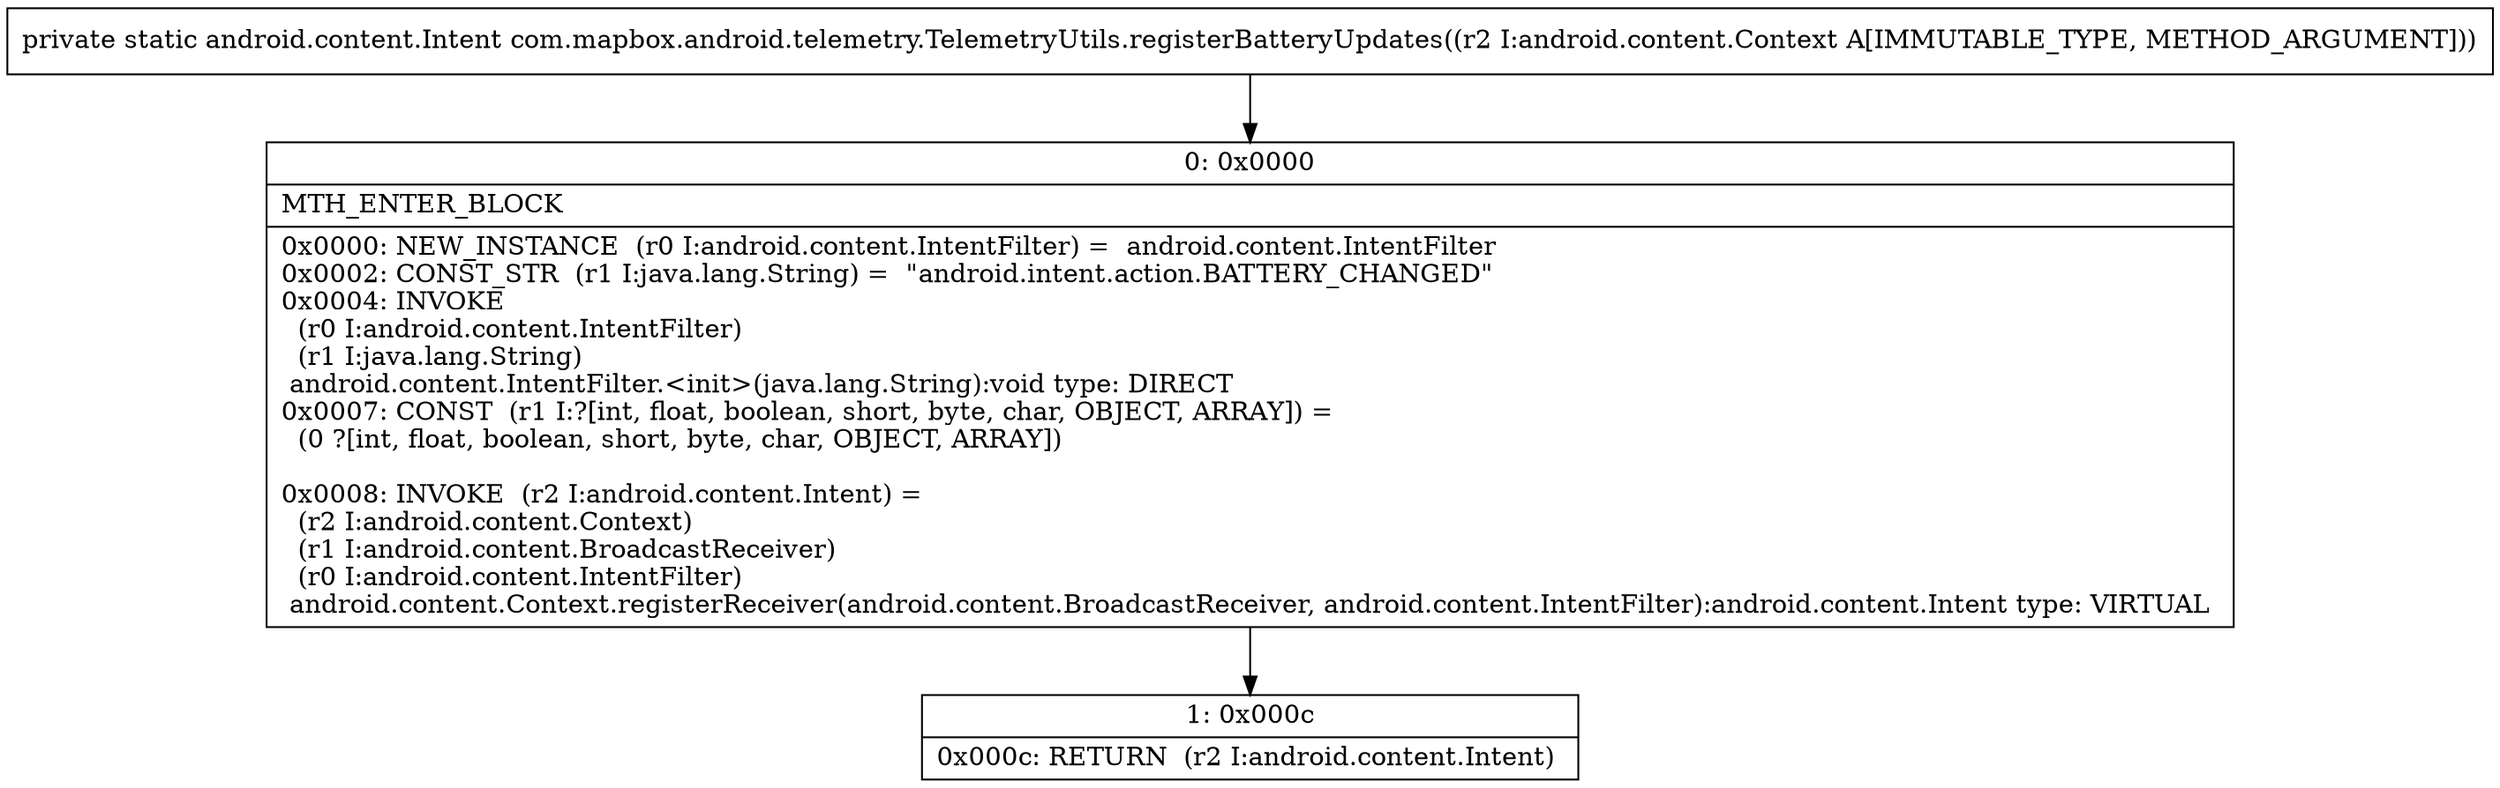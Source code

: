 digraph "CFG forcom.mapbox.android.telemetry.TelemetryUtils.registerBatteryUpdates(Landroid\/content\/Context;)Landroid\/content\/Intent;" {
Node_0 [shape=record,label="{0\:\ 0x0000|MTH_ENTER_BLOCK\l|0x0000: NEW_INSTANCE  (r0 I:android.content.IntentFilter) =  android.content.IntentFilter \l0x0002: CONST_STR  (r1 I:java.lang.String) =  \"android.intent.action.BATTERY_CHANGED\" \l0x0004: INVOKE  \l  (r0 I:android.content.IntentFilter)\l  (r1 I:java.lang.String)\l android.content.IntentFilter.\<init\>(java.lang.String):void type: DIRECT \l0x0007: CONST  (r1 I:?[int, float, boolean, short, byte, char, OBJECT, ARRAY]) = \l  (0 ?[int, float, boolean, short, byte, char, OBJECT, ARRAY])\l \l0x0008: INVOKE  (r2 I:android.content.Intent) = \l  (r2 I:android.content.Context)\l  (r1 I:android.content.BroadcastReceiver)\l  (r0 I:android.content.IntentFilter)\l android.content.Context.registerReceiver(android.content.BroadcastReceiver, android.content.IntentFilter):android.content.Intent type: VIRTUAL \l}"];
Node_1 [shape=record,label="{1\:\ 0x000c|0x000c: RETURN  (r2 I:android.content.Intent) \l}"];
MethodNode[shape=record,label="{private static android.content.Intent com.mapbox.android.telemetry.TelemetryUtils.registerBatteryUpdates((r2 I:android.content.Context A[IMMUTABLE_TYPE, METHOD_ARGUMENT])) }"];
MethodNode -> Node_0;
Node_0 -> Node_1;
}

